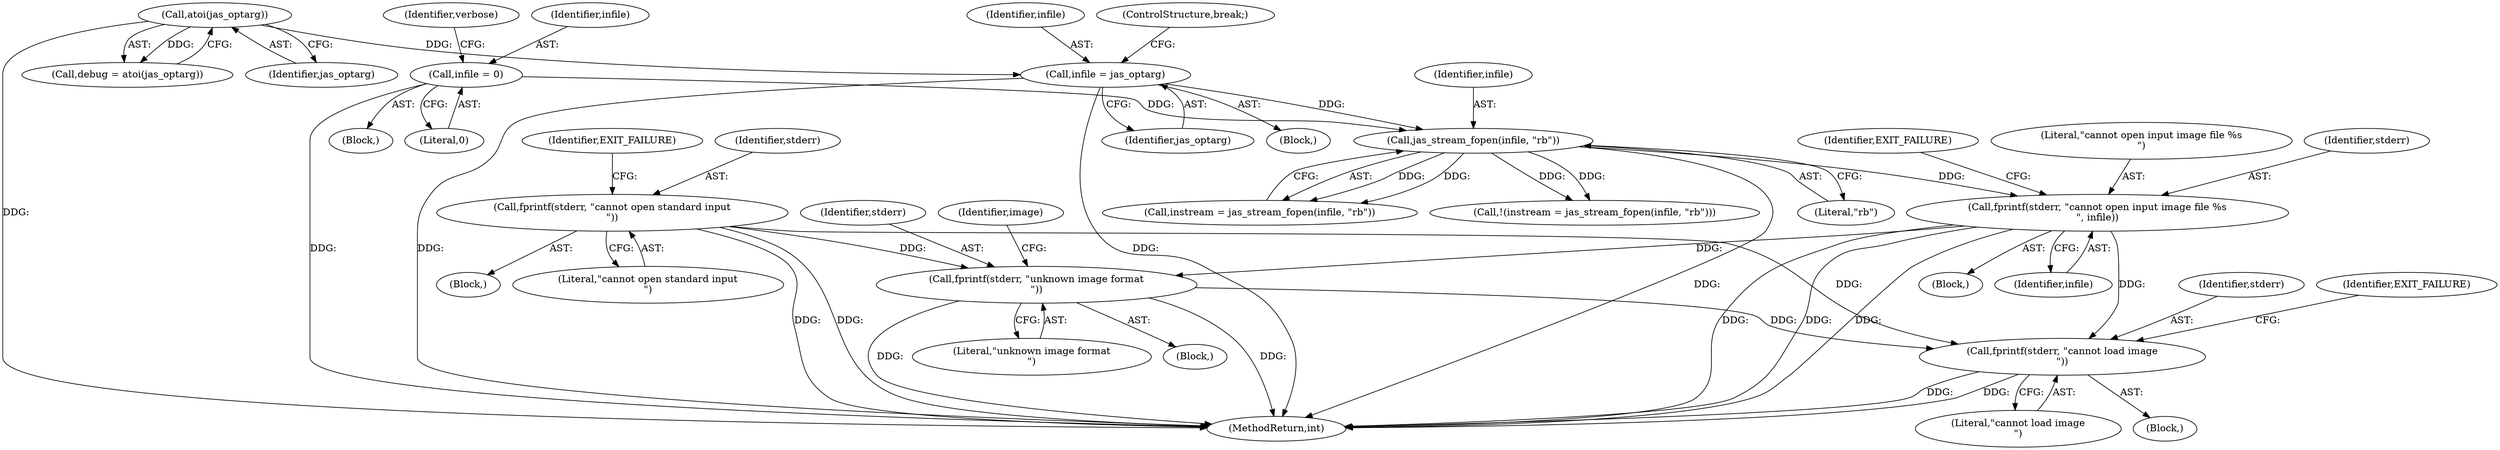 digraph "0_jasper_8f62b4761711d036fd8964df256b938c809b7fca@API" {
"1000236" [label="(Call,fprintf(stderr, \"cannot load image\n\"))"];
"1000193" [label="(Call,fprintf(stderr, \"cannot open input image file %s\n\", infile))"];
"1000189" [label="(Call,jas_stream_fopen(infile, \"rb\"))"];
"1000131" [label="(Call,infile = 0)"];
"1000172" [label="(Call,infile = jas_optarg)"];
"1000168" [label="(Call,atoi(jas_optarg))"];
"1000222" [label="(Call,fprintf(stderr, \"unknown image format\n\"))"];
"1000209" [label="(Call,fprintf(stderr, \"cannot open standard input\n\"))"];
"1000193" [label="(Call,fprintf(stderr, \"cannot open input image file %s\n\", infile))"];
"1000195" [label="(Literal,\"cannot open input image file %s\n\")"];
"1000223" [label="(Identifier,stderr)"];
"1000208" [label="(Block,)"];
"1000236" [label="(Call,fprintf(stderr, \"cannot load image\n\"))"];
"1000228" [label="(Identifier,image)"];
"1000211" [label="(Literal,\"cannot open standard input\n\")"];
"1000187" [label="(Call,instream = jas_stream_fopen(infile, \"rb\"))"];
"1000233" [label="(Block,)"];
"1000172" [label="(Call,infile = jas_optarg)"];
"1000132" [label="(Identifier,infile)"];
"1000168" [label="(Call,atoi(jas_optarg))"];
"1000221" [label="(Block,)"];
"1000196" [label="(Identifier,infile)"];
"1000169" [label="(Identifier,jas_optarg)"];
"1000194" [label="(Identifier,stderr)"];
"1000175" [label="(ControlStructure,break;)"];
"1000198" [label="(Identifier,EXIT_FAILURE)"];
"1000131" [label="(Call,infile = 0)"];
"1000238" [label="(Literal,\"cannot load image\n\")"];
"1000135" [label="(Identifier,verbose)"];
"1000286" [label="(MethodReturn,int)"];
"1000209" [label="(Call,fprintf(stderr, \"cannot open standard input\n\"))"];
"1000174" [label="(Identifier,jas_optarg)"];
"1000133" [label="(Literal,0)"];
"1000210" [label="(Identifier,stderr)"];
"1000237" [label="(Identifier,stderr)"];
"1000213" [label="(Identifier,EXIT_FAILURE)"];
"1000109" [label="(Block,)"];
"1000224" [label="(Literal,\"unknown image format\n\")"];
"1000152" [label="(Block,)"];
"1000166" [label="(Call,debug = atoi(jas_optarg))"];
"1000189" [label="(Call,jas_stream_fopen(infile, \"rb\"))"];
"1000240" [label="(Identifier,EXIT_FAILURE)"];
"1000191" [label="(Literal,\"rb\")"];
"1000186" [label="(Call,!(instream = jas_stream_fopen(infile, \"rb\")))"];
"1000173" [label="(Identifier,infile)"];
"1000190" [label="(Identifier,infile)"];
"1000192" [label="(Block,)"];
"1000222" [label="(Call,fprintf(stderr, \"unknown image format\n\"))"];
"1000236" -> "1000233"  [label="AST: "];
"1000236" -> "1000238"  [label="CFG: "];
"1000237" -> "1000236"  [label="AST: "];
"1000238" -> "1000236"  [label="AST: "];
"1000240" -> "1000236"  [label="CFG: "];
"1000236" -> "1000286"  [label="DDG: "];
"1000236" -> "1000286"  [label="DDG: "];
"1000193" -> "1000236"  [label="DDG: "];
"1000222" -> "1000236"  [label="DDG: "];
"1000209" -> "1000236"  [label="DDG: "];
"1000193" -> "1000192"  [label="AST: "];
"1000193" -> "1000196"  [label="CFG: "];
"1000194" -> "1000193"  [label="AST: "];
"1000195" -> "1000193"  [label="AST: "];
"1000196" -> "1000193"  [label="AST: "];
"1000198" -> "1000193"  [label="CFG: "];
"1000193" -> "1000286"  [label="DDG: "];
"1000193" -> "1000286"  [label="DDG: "];
"1000193" -> "1000286"  [label="DDG: "];
"1000189" -> "1000193"  [label="DDG: "];
"1000193" -> "1000222"  [label="DDG: "];
"1000189" -> "1000187"  [label="AST: "];
"1000189" -> "1000191"  [label="CFG: "];
"1000190" -> "1000189"  [label="AST: "];
"1000191" -> "1000189"  [label="AST: "];
"1000187" -> "1000189"  [label="CFG: "];
"1000189" -> "1000286"  [label="DDG: "];
"1000189" -> "1000186"  [label="DDG: "];
"1000189" -> "1000186"  [label="DDG: "];
"1000189" -> "1000187"  [label="DDG: "];
"1000189" -> "1000187"  [label="DDG: "];
"1000131" -> "1000189"  [label="DDG: "];
"1000172" -> "1000189"  [label="DDG: "];
"1000131" -> "1000109"  [label="AST: "];
"1000131" -> "1000133"  [label="CFG: "];
"1000132" -> "1000131"  [label="AST: "];
"1000133" -> "1000131"  [label="AST: "];
"1000135" -> "1000131"  [label="CFG: "];
"1000131" -> "1000286"  [label="DDG: "];
"1000172" -> "1000152"  [label="AST: "];
"1000172" -> "1000174"  [label="CFG: "];
"1000173" -> "1000172"  [label="AST: "];
"1000174" -> "1000172"  [label="AST: "];
"1000175" -> "1000172"  [label="CFG: "];
"1000172" -> "1000286"  [label="DDG: "];
"1000172" -> "1000286"  [label="DDG: "];
"1000168" -> "1000172"  [label="DDG: "];
"1000168" -> "1000166"  [label="AST: "];
"1000168" -> "1000169"  [label="CFG: "];
"1000169" -> "1000168"  [label="AST: "];
"1000166" -> "1000168"  [label="CFG: "];
"1000168" -> "1000286"  [label="DDG: "];
"1000168" -> "1000166"  [label="DDG: "];
"1000222" -> "1000221"  [label="AST: "];
"1000222" -> "1000224"  [label="CFG: "];
"1000223" -> "1000222"  [label="AST: "];
"1000224" -> "1000222"  [label="AST: "];
"1000228" -> "1000222"  [label="CFG: "];
"1000222" -> "1000286"  [label="DDG: "];
"1000222" -> "1000286"  [label="DDG: "];
"1000209" -> "1000222"  [label="DDG: "];
"1000209" -> "1000208"  [label="AST: "];
"1000209" -> "1000211"  [label="CFG: "];
"1000210" -> "1000209"  [label="AST: "];
"1000211" -> "1000209"  [label="AST: "];
"1000213" -> "1000209"  [label="CFG: "];
"1000209" -> "1000286"  [label="DDG: "];
"1000209" -> "1000286"  [label="DDG: "];
}
